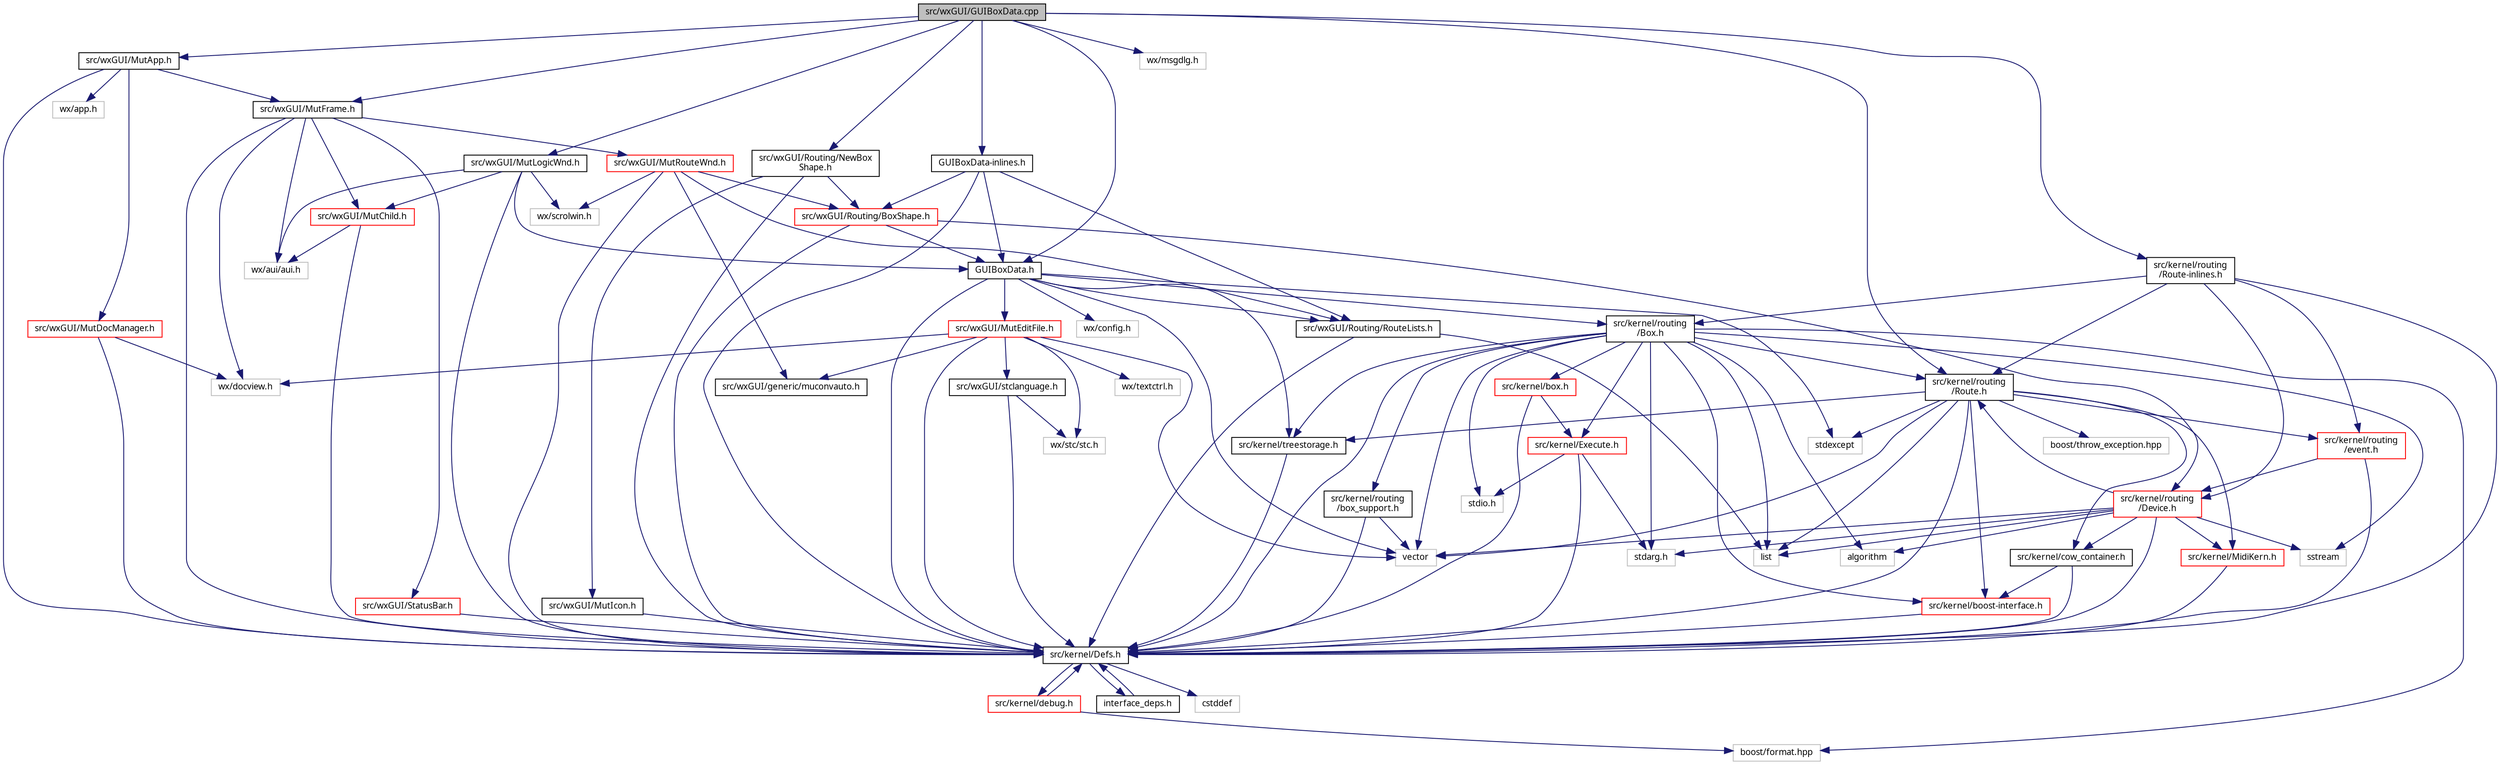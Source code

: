 digraph "src/wxGUI/GUIBoxData.cpp"
{
  edge [fontname="Sans",fontsize="10",labelfontname="Sans",labelfontsize="10"];
  node [fontname="Sans",fontsize="10",shape=record];
  Node0 [label="src/wxGUI/GUIBoxData.cpp",height=0.2,width=0.4,color="black", fillcolor="grey75", style="filled", fontcolor="black"];
  Node0 -> Node1 [color="midnightblue",fontsize="10",style="solid",fontname="Sans"];
  Node1 [label="GUIBoxData.h",height=0.2,width=0.4,color="black", fillcolor="white", style="filled",URL="$d5/df7/GUIBoxData_8h.html"];
  Node1 -> Node2 [color="midnightblue",fontsize="10",style="solid",fontname="Sans"];
  Node2 [label="src/kernel/Defs.h",height=0.2,width=0.4,color="black", fillcolor="white", style="filled",URL="$d1/d73/Defs_8h.html",tooltip="Common definitions. "];
  Node2 -> Node3 [color="midnightblue",fontsize="10",style="solid",fontname="Sans"];
  Node3 [label="interface_deps.h",height=0.2,width=0.4,color="black", fillcolor="white", style="filled",URL="$de/ddd/interface__deps_8h.html"];
  Node3 -> Node2 [color="midnightblue",fontsize="10",style="solid",fontname="Sans"];
  Node2 -> Node4 [color="midnightblue",fontsize="10",style="solid",fontname="Sans"];
  Node4 [label="cstddef",height=0.2,width=0.4,color="grey75", fillcolor="white", style="filled"];
  Node2 -> Node5 [color="midnightblue",fontsize="10",style="solid",fontname="Sans"];
  Node5 [label="src/kernel/debug.h",height=0.2,width=0.4,color="red", fillcolor="white", style="filled",URL="$db/d16/debug_8h.html"];
  Node5 -> Node2 [color="midnightblue",fontsize="10",style="solid",fontname="Sans"];
  Node5 -> Node9 [color="midnightblue",fontsize="10",style="solid",fontname="Sans"];
  Node9 [label="boost/format.hpp",height=0.2,width=0.4,color="grey75", fillcolor="white", style="filled"];
  Node1 -> Node12 [color="midnightblue",fontsize="10",style="solid",fontname="Sans"];
  Node12 [label="src/kernel/treestorage.h",height=0.2,width=0.4,color="black", fillcolor="white", style="filled",URL="$db/dbe/treestorage_8h.html",tooltip="abstract class for tree like storage "];
  Node12 -> Node2 [color="midnightblue",fontsize="10",style="solid",fontname="Sans"];
  Node1 -> Node13 [color="midnightblue",fontsize="10",style="solid",fontname="Sans"];
  Node13 [label="src/kernel/routing\l/Box.h",height=0.2,width=0.4,color="black", fillcolor="white", style="filled",URL="$de/d0f/Box_8h.html",tooltip="Mutabor Box for C++. "];
  Node13 -> Node2 [color="midnightblue",fontsize="10",style="solid",fontname="Sans"];
  Node13 -> Node12 [color="midnightblue",fontsize="10",style="solid",fontname="Sans"];
  Node13 -> Node14 [color="midnightblue",fontsize="10",style="solid",fontname="Sans"];
  Node14 [label="src/kernel/boost-interface.h",height=0.2,width=0.4,color="red", fillcolor="white", style="filled",URL="$d1/da4/boost-interface_8h.html",tooltip="Interface to the boost library. "];
  Node14 -> Node2 [color="midnightblue",fontsize="10",style="solid",fontname="Sans"];
  Node13 -> Node17 [color="midnightblue",fontsize="10",style="solid",fontname="Sans"];
  Node17 [label="src/kernel/routing\l/Route.h",height=0.2,width=0.4,color="black", fillcolor="white", style="filled",URL="$d1/d65/Route_8h.html",tooltip="Routing. "];
  Node17 -> Node2 [color="midnightblue",fontsize="10",style="solid",fontname="Sans"];
  Node17 -> Node18 [color="midnightblue",fontsize="10",style="solid",fontname="Sans"];
  Node18 [label="src/kernel/cow_container.h",height=0.2,width=0.4,color="black", fillcolor="white", style="filled",URL="$da/d28/cow__container_8h.html",tooltip="Copy on write container. "];
  Node18 -> Node2 [color="midnightblue",fontsize="10",style="solid",fontname="Sans"];
  Node18 -> Node14 [color="midnightblue",fontsize="10",style="solid",fontname="Sans"];
  Node17 -> Node19 [color="midnightblue",fontsize="10",style="solid",fontname="Sans"];
  Node19 [label="src/kernel/MidiKern.h",height=0.2,width=0.4,color="red", fillcolor="white", style="filled",URL="$da/dfd/MidiKern_8h.html"];
  Node19 -> Node2 [color="midnightblue",fontsize="10",style="solid",fontname="Sans"];
  Node17 -> Node12 [color="midnightblue",fontsize="10",style="solid",fontname="Sans"];
  Node17 -> Node14 [color="midnightblue",fontsize="10",style="solid",fontname="Sans"];
  Node17 -> Node21 [color="midnightblue",fontsize="10",style="solid",fontname="Sans"];
  Node21 [label="list",height=0.2,width=0.4,color="grey75", fillcolor="white", style="filled"];
  Node17 -> Node22 [color="midnightblue",fontsize="10",style="solid",fontname="Sans"];
  Node22 [label="vector",height=0.2,width=0.4,color="grey75", fillcolor="white", style="filled"];
  Node17 -> Node23 [color="midnightblue",fontsize="10",style="solid",fontname="Sans"];
  Node23 [label="stdexcept",height=0.2,width=0.4,color="grey75", fillcolor="white", style="filled"];
  Node17 -> Node24 [color="midnightblue",fontsize="10",style="solid",fontname="Sans"];
  Node24 [label="boost/throw_exception.hpp",height=0.2,width=0.4,color="grey75", fillcolor="white", style="filled"];
  Node17 -> Node25 [color="midnightblue",fontsize="10",style="solid",fontname="Sans"];
  Node25 [label="src/kernel/routing\l/event.h",height=0.2,width=0.4,color="red", fillcolor="white", style="filled",URL="$dd/d20/event_8h.html"];
  Node25 -> Node2 [color="midnightblue",fontsize="10",style="solid",fontname="Sans"];
  Node25 -> Node26 [color="midnightblue",fontsize="10",style="solid",fontname="Sans"];
  Node26 [label="src/kernel/routing\l/Device.h",height=0.2,width=0.4,color="red", fillcolor="white", style="filled",URL="$de/d05/Device_8h.html",tooltip="Routing. "];
  Node26 -> Node2 [color="midnightblue",fontsize="10",style="solid",fontname="Sans"];
  Node26 -> Node18 [color="midnightblue",fontsize="10",style="solid",fontname="Sans"];
  Node26 -> Node17 [color="midnightblue",fontsize="10",style="solid",fontname="Sans"];
  Node26 -> Node19 [color="midnightblue",fontsize="10",style="solid",fontname="Sans"];
  Node26 -> Node22 [color="midnightblue",fontsize="10",style="solid",fontname="Sans"];
  Node26 -> Node21 [color="midnightblue",fontsize="10",style="solid",fontname="Sans"];
  Node26 -> Node37 [color="midnightblue",fontsize="10",style="solid",fontname="Sans"];
  Node37 [label="algorithm",height=0.2,width=0.4,color="grey75", fillcolor="white", style="filled"];
  Node26 -> Node38 [color="midnightblue",fontsize="10",style="solid",fontname="Sans"];
  Node38 [label="sstream",height=0.2,width=0.4,color="grey75", fillcolor="white", style="filled"];
  Node26 -> Node39 [color="midnightblue",fontsize="10",style="solid",fontname="Sans"];
  Node39 [label="stdarg.h",height=0.2,width=0.4,color="grey75", fillcolor="white", style="filled"];
  Node13 -> Node43 [color="midnightblue",fontsize="10",style="solid",fontname="Sans"];
  Node43 [label="src/kernel/Execute.h",height=0.2,width=0.4,color="red", fillcolor="white", style="filled",URL="$de/d11/Execute_8h.html",tooltip="Execute tuning changes. "];
  Node43 -> Node2 [color="midnightblue",fontsize="10",style="solid",fontname="Sans"];
  Node43 -> Node45 [color="midnightblue",fontsize="10",style="solid",fontname="Sans"];
  Node45 [label="stdio.h",height=0.2,width=0.4,color="grey75", fillcolor="white", style="filled"];
  Node43 -> Node39 [color="midnightblue",fontsize="10",style="solid",fontname="Sans"];
  Node13 -> Node46 [color="midnightblue",fontsize="10",style="solid",fontname="Sans"];
  Node46 [label="src/kernel/box.h",height=0.2,width=0.4,color="red", fillcolor="white", style="filled",URL="$dc/d19/box_8h.html",tooltip="Description: Collect all properties, which are used by boxes. "];
  Node46 -> Node2 [color="midnightblue",fontsize="10",style="solid",fontname="Sans"];
  Node46 -> Node43 [color="midnightblue",fontsize="10",style="solid",fontname="Sans"];
  Node13 -> Node49 [color="midnightblue",fontsize="10",style="solid",fontname="Sans"];
  Node49 [label="src/kernel/routing\l/box_support.h",height=0.2,width=0.4,color="black", fillcolor="white", style="filled",URL="$d2/dfc/box__support_8h.html",tooltip="Mutabor Box for C++. "];
  Node49 -> Node2 [color="midnightblue",fontsize="10",style="solid",fontname="Sans"];
  Node49 -> Node22 [color="midnightblue",fontsize="10",style="solid",fontname="Sans"];
  Node13 -> Node22 [color="midnightblue",fontsize="10",style="solid",fontname="Sans"];
  Node13 -> Node21 [color="midnightblue",fontsize="10",style="solid",fontname="Sans"];
  Node13 -> Node37 [color="midnightblue",fontsize="10",style="solid",fontname="Sans"];
  Node13 -> Node38 [color="midnightblue",fontsize="10",style="solid",fontname="Sans"];
  Node13 -> Node39 [color="midnightblue",fontsize="10",style="solid",fontname="Sans"];
  Node13 -> Node45 [color="midnightblue",fontsize="10",style="solid",fontname="Sans"];
  Node13 -> Node9 [color="midnightblue",fontsize="10",style="solid",fontname="Sans"];
  Node1 -> Node50 [color="midnightblue",fontsize="10",style="solid",fontname="Sans"];
  Node50 [label="src/wxGUI/Routing/RouteLists.h",height=0.2,width=0.4,color="black", fillcolor="white", style="filled",URL="$d4/d70/RouteLists_8h.html"];
  Node50 -> Node2 [color="midnightblue",fontsize="10",style="solid",fontname="Sans"];
  Node50 -> Node21 [color="midnightblue",fontsize="10",style="solid",fontname="Sans"];
  Node1 -> Node51 [color="midnightblue",fontsize="10",style="solid",fontname="Sans"];
  Node51 [label="src/wxGUI/MutEditFile.h",height=0.2,width=0.4,color="red", fillcolor="white", style="filled",URL="$d5/dfb/MutEditFile_8h.html"];
  Node51 -> Node2 [color="midnightblue",fontsize="10",style="solid",fontname="Sans"];
  Node51 -> Node52 [color="midnightblue",fontsize="10",style="solid",fontname="Sans"];
  Node52 [label="src/wxGUI/stclanguage.h",height=0.2,width=0.4,color="black", fillcolor="white", style="filled",URL="$d1/de5/stclanguage_8h.html"];
  Node52 -> Node2 [color="midnightblue",fontsize="10",style="solid",fontname="Sans"];
  Node52 -> Node53 [color="midnightblue",fontsize="10",style="solid",fontname="Sans"];
  Node53 [label="wx/stc/stc.h",height=0.2,width=0.4,color="grey75", fillcolor="white", style="filled"];
  Node51 -> Node54 [color="midnightblue",fontsize="10",style="solid",fontname="Sans"];
  Node54 [label="src/wxGUI/generic/muconvauto.h",height=0.2,width=0.4,color="black", fillcolor="white", style="filled",URL="$d1/dcd/muconvauto_8h.html",tooltip="Automatic Character set detection and conversion. "];
  Node51 -> Node22 [color="midnightblue",fontsize="10",style="solid",fontname="Sans"];
  Node51 -> Node55 [color="midnightblue",fontsize="10",style="solid",fontname="Sans"];
  Node55 [label="wx/textctrl.h",height=0.2,width=0.4,color="grey75", fillcolor="white", style="filled"];
  Node51 -> Node56 [color="midnightblue",fontsize="10",style="solid",fontname="Sans"];
  Node56 [label="wx/docview.h",height=0.2,width=0.4,color="grey75", fillcolor="white", style="filled"];
  Node51 -> Node53 [color="midnightblue",fontsize="10",style="solid",fontname="Sans"];
  Node1 -> Node22 [color="midnightblue",fontsize="10",style="solid",fontname="Sans"];
  Node1 -> Node23 [color="midnightblue",fontsize="10",style="solid",fontname="Sans"];
  Node1 -> Node59 [color="midnightblue",fontsize="10",style="solid",fontname="Sans"];
  Node59 [label="wx/config.h",height=0.2,width=0.4,color="grey75", fillcolor="white", style="filled"];
  Node0 -> Node17 [color="midnightblue",fontsize="10",style="solid",fontname="Sans"];
  Node0 -> Node60 [color="midnightblue",fontsize="10",style="solid",fontname="Sans"];
  Node60 [label="src/wxGUI/MutApp.h",height=0.2,width=0.4,color="black", fillcolor="white", style="filled",URL="$db/dc1/MutApp_8h.html"];
  Node60 -> Node2 [color="midnightblue",fontsize="10",style="solid",fontname="Sans"];
  Node60 -> Node61 [color="midnightblue",fontsize="10",style="solid",fontname="Sans"];
  Node61 [label="src/wxGUI/MutFrame.h",height=0.2,width=0.4,color="black", fillcolor="white", style="filled",URL="$dd/db5/MutFrame_8h.html"];
  Node61 -> Node2 [color="midnightblue",fontsize="10",style="solid",fontname="Sans"];
  Node61 -> Node62 [color="midnightblue",fontsize="10",style="solid",fontname="Sans"];
  Node62 [label="src/wxGUI/MutChild.h",height=0.2,width=0.4,color="red", fillcolor="white", style="filled",URL="$d2/df9/MutChild_8h.html",tooltip="Mutabor Mutabor Child Frame management. "];
  Node62 -> Node2 [color="midnightblue",fontsize="10",style="solid",fontname="Sans"];
  Node62 -> Node82 [color="midnightblue",fontsize="10",style="solid",fontname="Sans"];
  Node82 [label="wx/aui/aui.h",height=0.2,width=0.4,color="grey75", fillcolor="white", style="filled"];
  Node61 -> Node83 [color="midnightblue",fontsize="10",style="solid",fontname="Sans"];
  Node83 [label="src/wxGUI/MutRouteWnd.h",height=0.2,width=0.4,color="red", fillcolor="white", style="filled",URL="$d3/dd7/MutRouteWnd_8h.html"];
  Node83 -> Node2 [color="midnightblue",fontsize="10",style="solid",fontname="Sans"];
  Node83 -> Node50 [color="midnightblue",fontsize="10",style="solid",fontname="Sans"];
  Node83 -> Node54 [color="midnightblue",fontsize="10",style="solid",fontname="Sans"];
  Node83 -> Node112 [color="midnightblue",fontsize="10",style="solid",fontname="Sans"];
  Node112 [label="src/wxGUI/Routing/BoxShape.h",height=0.2,width=0.4,color="red", fillcolor="white", style="filled",URL="$d9/d49/BoxShape_8h.html",tooltip="Box shape for route window. "];
  Node112 -> Node2 [color="midnightblue",fontsize="10",style="solid",fontname="Sans"];
  Node112 -> Node1 [color="midnightblue",fontsize="10",style="solid",fontname="Sans"];
  Node112 -> Node26 [color="midnightblue",fontsize="10",style="solid",fontname="Sans"];
  Node83 -> Node117 [color="midnightblue",fontsize="10",style="solid",fontname="Sans"];
  Node117 [label="wx/scrolwin.h",height=0.2,width=0.4,color="grey75", fillcolor="white", style="filled"];
  Node61 -> Node118 [color="midnightblue",fontsize="10",style="solid",fontname="Sans"];
  Node118 [label="src/wxGUI/StatusBar.h",height=0.2,width=0.4,color="red", fillcolor="white", style="filled",URL="$d9/d6e/StatusBar_8h.html"];
  Node118 -> Node2 [color="midnightblue",fontsize="10",style="solid",fontname="Sans"];
  Node61 -> Node82 [color="midnightblue",fontsize="10",style="solid",fontname="Sans"];
  Node61 -> Node56 [color="midnightblue",fontsize="10",style="solid",fontname="Sans"];
  Node60 -> Node124 [color="midnightblue",fontsize="10",style="solid",fontname="Sans"];
  Node124 [label="src/wxGUI/MutDocManager.h",height=0.2,width=0.4,color="red", fillcolor="white", style="filled",URL="$df/d7f/MutDocManager_8h.html"];
  Node124 -> Node2 [color="midnightblue",fontsize="10",style="solid",fontname="Sans"];
  Node124 -> Node56 [color="midnightblue",fontsize="10",style="solid",fontname="Sans"];
  Node60 -> Node126 [color="midnightblue",fontsize="10",style="solid",fontname="Sans"];
  Node126 [label="wx/app.h",height=0.2,width=0.4,color="grey75", fillcolor="white", style="filled"];
  Node0 -> Node61 [color="midnightblue",fontsize="10",style="solid",fontname="Sans"];
  Node0 -> Node127 [color="midnightblue",fontsize="10",style="solid",fontname="Sans"];
  Node127 [label="src/wxGUI/MutLogicWnd.h",height=0.2,width=0.4,color="black", fillcolor="white", style="filled",URL="$d6/d81/MutLogicWnd_8h.html"];
  Node127 -> Node2 [color="midnightblue",fontsize="10",style="solid",fontname="Sans"];
  Node127 -> Node62 [color="midnightblue",fontsize="10",style="solid",fontname="Sans"];
  Node127 -> Node1 [color="midnightblue",fontsize="10",style="solid",fontname="Sans"];
  Node127 -> Node117 [color="midnightblue",fontsize="10",style="solid",fontname="Sans"];
  Node127 -> Node82 [color="midnightblue",fontsize="10",style="solid",fontname="Sans"];
  Node0 -> Node128 [color="midnightblue",fontsize="10",style="solid",fontname="Sans"];
  Node128 [label="src/wxGUI/Routing/NewBox\lShape.h",height=0.2,width=0.4,color="black", fillcolor="white", style="filled",URL="$d4/dcc/NewBoxShape_8h.html",tooltip="New box shape for route window. "];
  Node128 -> Node2 [color="midnightblue",fontsize="10",style="solid",fontname="Sans"];
  Node128 -> Node90 [color="midnightblue",fontsize="10",style="solid",fontname="Sans"];
  Node90 [label="src/wxGUI/MutIcon.h",height=0.2,width=0.4,color="black", fillcolor="white", style="filled",URL="$df/d37/MutIcon_8h.html",tooltip="Icon class fixing issues with Mac OS. "];
  Node90 -> Node2 [color="midnightblue",fontsize="10",style="solid",fontname="Sans"];
  Node128 -> Node112 [color="midnightblue",fontsize="10",style="solid",fontname="Sans"];
  Node0 -> Node129 [color="midnightblue",fontsize="10",style="solid",fontname="Sans"];
  Node129 [label="wx/msgdlg.h",height=0.2,width=0.4,color="grey75", fillcolor="white", style="filled"];
  Node0 -> Node130 [color="midnightblue",fontsize="10",style="solid",fontname="Sans"];
  Node130 [label="GUIBoxData-inlines.h",height=0.2,width=0.4,color="black", fillcolor="white", style="filled",URL="$d5/d12/GUIBoxData-inlines_8h.html"];
  Node130 -> Node2 [color="midnightblue",fontsize="10",style="solid",fontname="Sans"];
  Node130 -> Node50 [color="midnightblue",fontsize="10",style="solid",fontname="Sans"];
  Node130 -> Node1 [color="midnightblue",fontsize="10",style="solid",fontname="Sans"];
  Node130 -> Node112 [color="midnightblue",fontsize="10",style="solid",fontname="Sans"];
  Node0 -> Node131 [color="midnightblue",fontsize="10",style="solid",fontname="Sans"];
  Node131 [label="src/kernel/routing\l/Route-inlines.h",height=0.2,width=0.4,color="black", fillcolor="white", style="filled",URL="$d2/d2c/Route-inlines_8h.html"];
  Node131 -> Node2 [color="midnightblue",fontsize="10",style="solid",fontname="Sans"];
  Node131 -> Node17 [color="midnightblue",fontsize="10",style="solid",fontname="Sans"];
  Node131 -> Node26 [color="midnightblue",fontsize="10",style="solid",fontname="Sans"];
  Node131 -> Node13 [color="midnightblue",fontsize="10",style="solid",fontname="Sans"];
  Node131 -> Node25 [color="midnightblue",fontsize="10",style="solid",fontname="Sans"];
}
